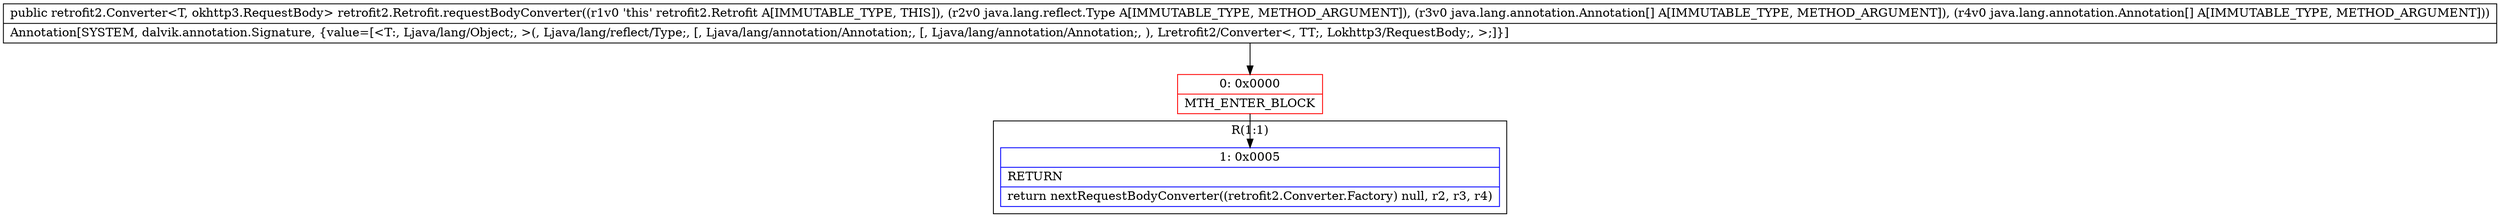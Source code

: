 digraph "CFG forretrofit2.Retrofit.requestBodyConverter(Ljava\/lang\/reflect\/Type;[Ljava\/lang\/annotation\/Annotation;[Ljava\/lang\/annotation\/Annotation;)Lretrofit2\/Converter;" {
subgraph cluster_Region_1099350052 {
label = "R(1:1)";
node [shape=record,color=blue];
Node_1 [shape=record,label="{1\:\ 0x0005|RETURN\l|return nextRequestBodyConverter((retrofit2.Converter.Factory) null, r2, r3, r4)\l}"];
}
Node_0 [shape=record,color=red,label="{0\:\ 0x0000|MTH_ENTER_BLOCK\l}"];
MethodNode[shape=record,label="{public retrofit2.Converter\<T, okhttp3.RequestBody\> retrofit2.Retrofit.requestBodyConverter((r1v0 'this' retrofit2.Retrofit A[IMMUTABLE_TYPE, THIS]), (r2v0 java.lang.reflect.Type A[IMMUTABLE_TYPE, METHOD_ARGUMENT]), (r3v0 java.lang.annotation.Annotation[] A[IMMUTABLE_TYPE, METHOD_ARGUMENT]), (r4v0 java.lang.annotation.Annotation[] A[IMMUTABLE_TYPE, METHOD_ARGUMENT]))  | Annotation[SYSTEM, dalvik.annotation.Signature, \{value=[\<T:, Ljava\/lang\/Object;, \>(, Ljava\/lang\/reflect\/Type;, [, Ljava\/lang\/annotation\/Annotation;, [, Ljava\/lang\/annotation\/Annotation;, ), Lretrofit2\/Converter\<, TT;, Lokhttp3\/RequestBody;, \>;]\}]\l}"];
MethodNode -> Node_0;
Node_0 -> Node_1;
}

